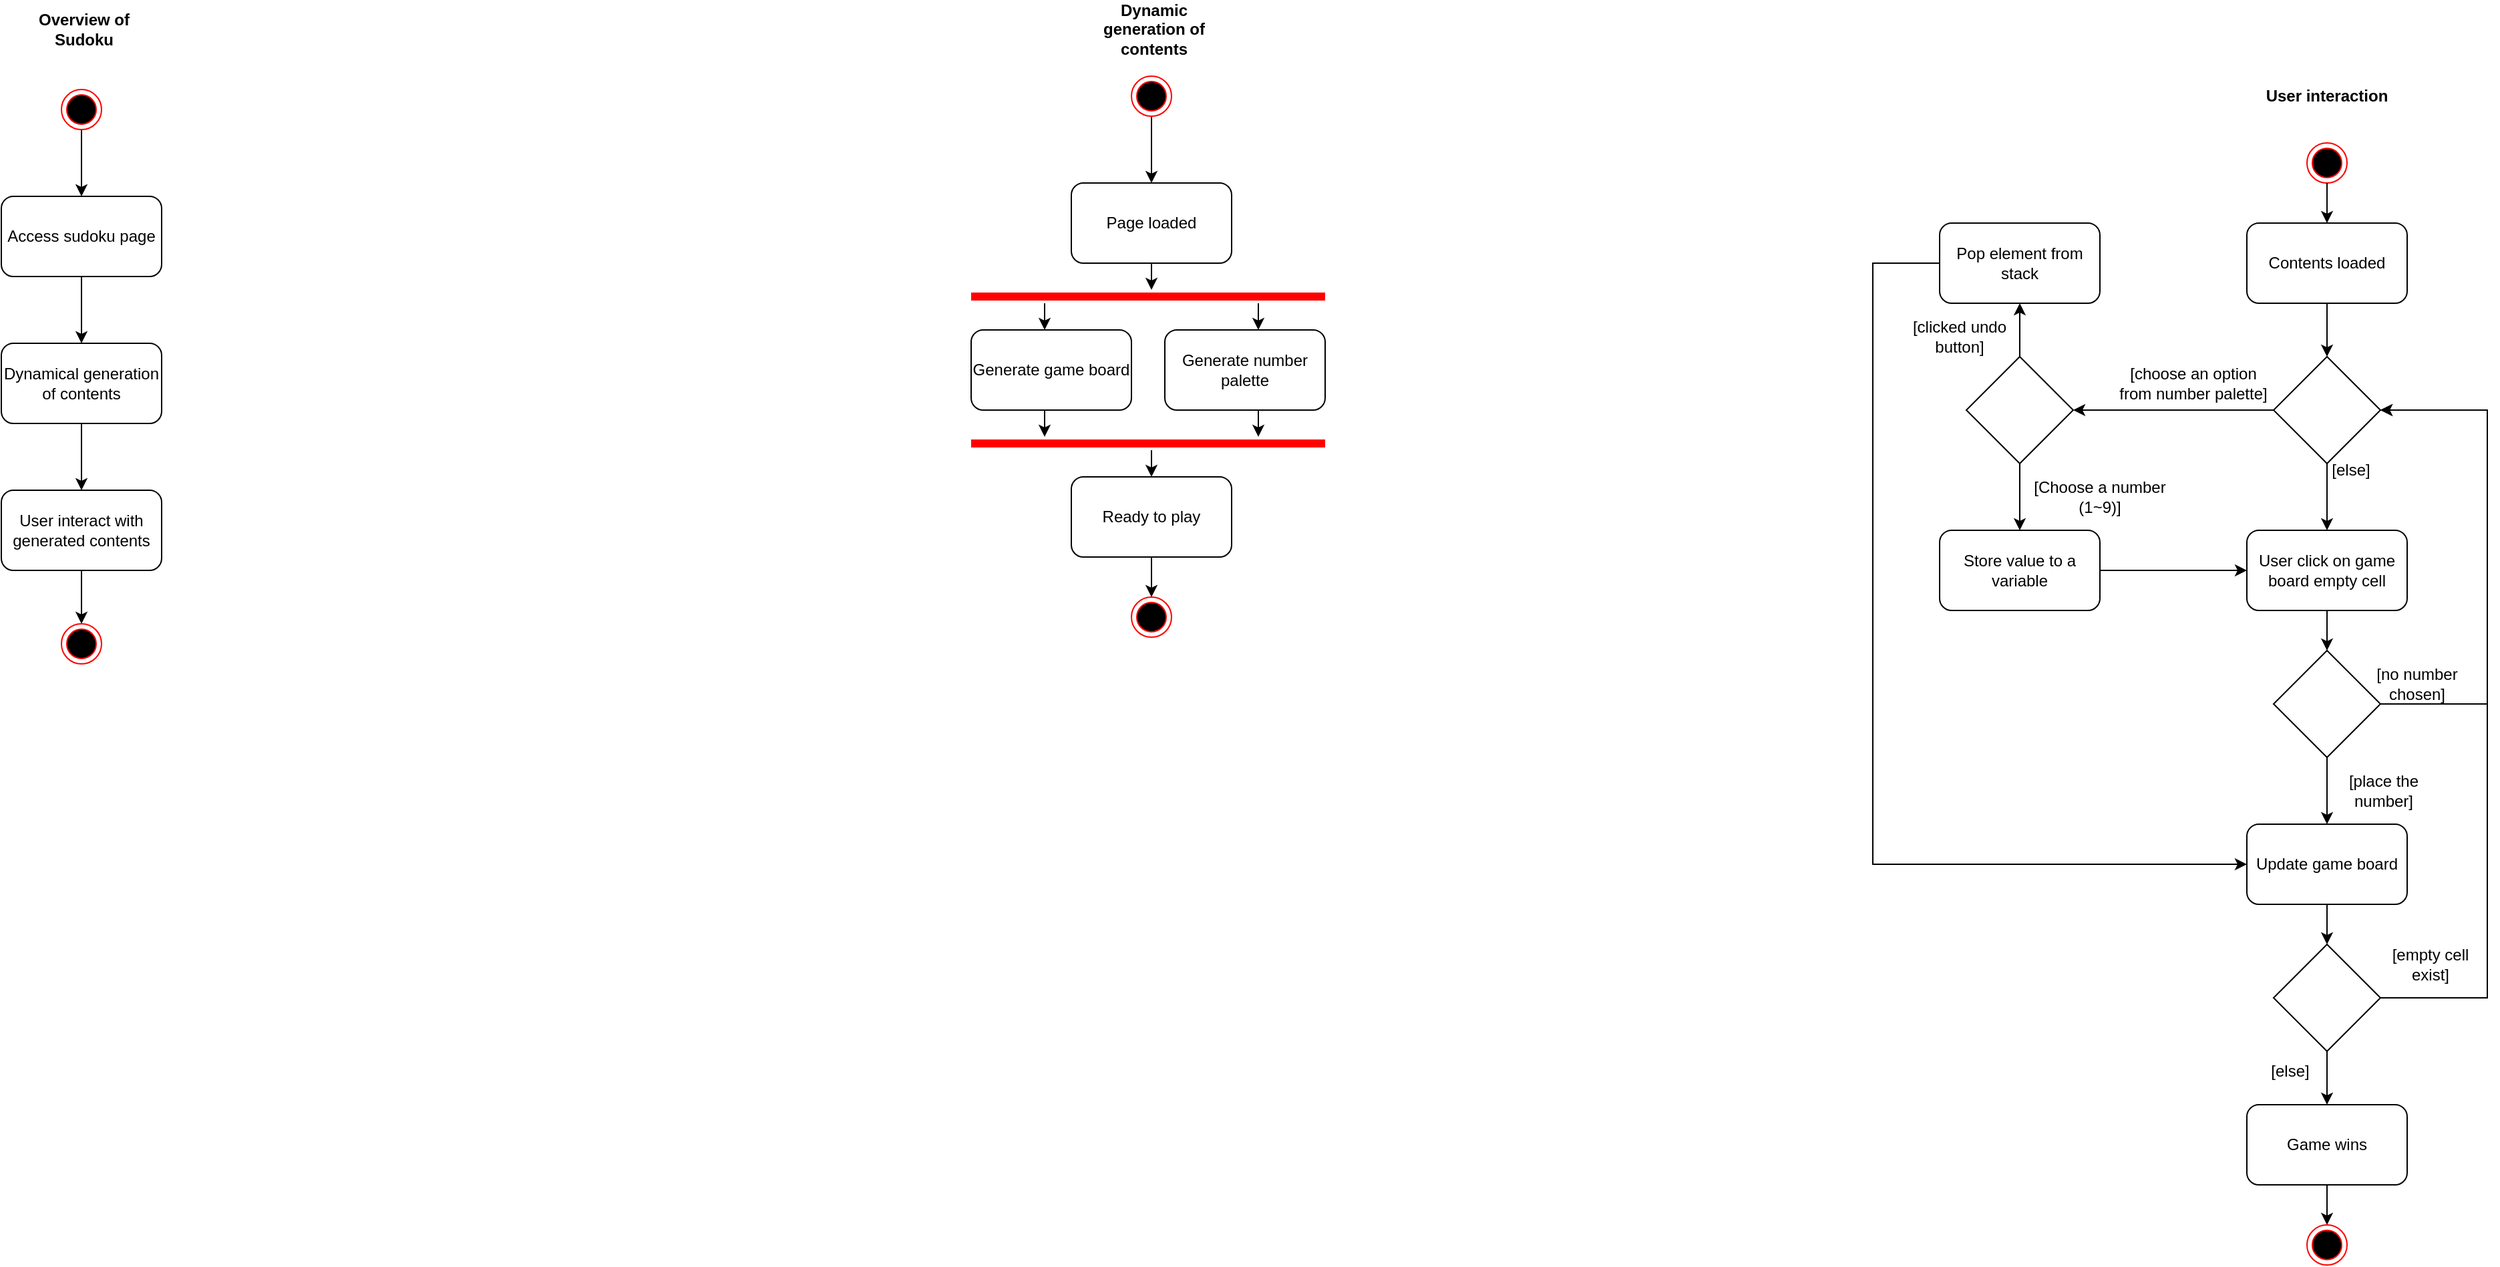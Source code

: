 <mxfile version="20.8.20" type="device"><diagram name="Page-1" id="cnZPMa2VQNSYj-M0jbYW"><mxGraphModel dx="891" dy="438" grid="1" gridSize="10" guides="1" tooltips="1" connect="1" arrows="1" fold="1" page="1" pageScale="1" pageWidth="827" pageHeight="1169" math="0" shadow="0"><root><mxCell id="0"/><mxCell id="1" parent="0"/><mxCell id="0AAjwLFgIa8ixDPN7SY4-5" style="edgeStyle=orthogonalEdgeStyle;rounded=0;orthogonalLoop=1;jettySize=auto;html=1;entryX=0.5;entryY=0;entryDx=0;entryDy=0;" edge="1" parent="1" source="0AAjwLFgIa8ixDPN7SY4-1" target="0AAjwLFgIa8ixDPN7SY4-2"><mxGeometry relative="1" as="geometry"/></mxCell><mxCell id="0AAjwLFgIa8ixDPN7SY4-1" value="" style="ellipse;html=1;shape=endState;fillColor=#000000;strokeColor=#ff0000;" vertex="1" parent="1"><mxGeometry x="384" y="110" width="30" height="30" as="geometry"/></mxCell><mxCell id="0AAjwLFgIa8ixDPN7SY4-6" style="edgeStyle=orthogonalEdgeStyle;rounded=0;orthogonalLoop=1;jettySize=auto;html=1;entryX=0.5;entryY=0;entryDx=0;entryDy=0;" edge="1" parent="1" source="0AAjwLFgIa8ixDPN7SY4-2" target="0AAjwLFgIa8ixDPN7SY4-3"><mxGeometry relative="1" as="geometry"/></mxCell><mxCell id="0AAjwLFgIa8ixDPN7SY4-2" value="Access sudoku page" style="rounded=1;whiteSpace=wrap;html=1;" vertex="1" parent="1"><mxGeometry x="339" y="190" width="120" height="60" as="geometry"/></mxCell><mxCell id="0AAjwLFgIa8ixDPN7SY4-7" style="edgeStyle=orthogonalEdgeStyle;rounded=0;orthogonalLoop=1;jettySize=auto;html=1;entryX=0.5;entryY=0;entryDx=0;entryDy=0;" edge="1" parent="1" source="0AAjwLFgIa8ixDPN7SY4-3" target="0AAjwLFgIa8ixDPN7SY4-4"><mxGeometry relative="1" as="geometry"/></mxCell><mxCell id="0AAjwLFgIa8ixDPN7SY4-3" value="Dynamical generation of contents" style="rounded=1;whiteSpace=wrap;html=1;" vertex="1" parent="1"><mxGeometry x="339" y="300" width="120" height="60" as="geometry"/></mxCell><mxCell id="0AAjwLFgIa8ixDPN7SY4-9" value="" style="edgeStyle=orthogonalEdgeStyle;rounded=0;orthogonalLoop=1;jettySize=auto;html=1;" edge="1" parent="1" source="0AAjwLFgIa8ixDPN7SY4-4" target="0AAjwLFgIa8ixDPN7SY4-8"><mxGeometry relative="1" as="geometry"/></mxCell><mxCell id="0AAjwLFgIa8ixDPN7SY4-4" value="User interact with generated contents" style="rounded=1;whiteSpace=wrap;html=1;" vertex="1" parent="1"><mxGeometry x="339" y="410" width="120" height="60" as="geometry"/></mxCell><mxCell id="0AAjwLFgIa8ixDPN7SY4-8" value="" style="ellipse;html=1;shape=endState;fillColor=#000000;strokeColor=#ff0000;" vertex="1" parent="1"><mxGeometry x="384" y="510" width="30" height="30" as="geometry"/></mxCell><mxCell id="0AAjwLFgIa8ixDPN7SY4-10" value="Overview of Sudoku" style="text;html=1;strokeColor=none;fillColor=none;align=center;verticalAlign=middle;whiteSpace=wrap;rounded=0;fontStyle=1" vertex="1" parent="1"><mxGeometry x="343" y="50" width="116" height="30" as="geometry"/></mxCell><mxCell id="0AAjwLFgIa8ixDPN7SY4-11" style="edgeStyle=orthogonalEdgeStyle;rounded=0;orthogonalLoop=1;jettySize=auto;html=1;entryX=0.5;entryY=0;entryDx=0;entryDy=0;" edge="1" source="0AAjwLFgIa8ixDPN7SY4-12" target="0AAjwLFgIa8ixDPN7SY4-14" parent="1"><mxGeometry relative="1" as="geometry"/></mxCell><mxCell id="0AAjwLFgIa8ixDPN7SY4-12" value="" style="ellipse;html=1;shape=endState;fillColor=#000000;strokeColor=#ff0000;" vertex="1" parent="1"><mxGeometry x="1185" y="100" width="30" height="30" as="geometry"/></mxCell><mxCell id="0AAjwLFgIa8ixDPN7SY4-26" style="edgeStyle=orthogonalEdgeStyle;rounded=0;orthogonalLoop=1;jettySize=auto;html=1;entryX=0.509;entryY=0;entryDx=0;entryDy=0;entryPerimeter=0;" edge="1" parent="1" source="0AAjwLFgIa8ixDPN7SY4-14" target="0AAjwLFgIa8ixDPN7SY4-21"><mxGeometry relative="1" as="geometry"/></mxCell><mxCell id="0AAjwLFgIa8ixDPN7SY4-14" value="Page loaded" style="rounded=1;whiteSpace=wrap;html=1;" vertex="1" parent="1"><mxGeometry x="1140" y="180" width="120" height="60" as="geometry"/></mxCell><mxCell id="0AAjwLFgIa8ixDPN7SY4-20" value="Dynamic generation of contents" style="text;html=1;strokeColor=none;fillColor=none;align=center;verticalAlign=middle;whiteSpace=wrap;rounded=0;fontStyle=1" vertex="1" parent="1"><mxGeometry x="1144" y="50" width="116" height="30" as="geometry"/></mxCell><mxCell id="0AAjwLFgIa8ixDPN7SY4-28" style="edgeStyle=orthogonalEdgeStyle;rounded=0;orthogonalLoop=1;jettySize=auto;html=1;" edge="1" parent="1" source="0AAjwLFgIa8ixDPN7SY4-21" target="0AAjwLFgIa8ixDPN7SY4-23"><mxGeometry relative="1" as="geometry"><Array as="points"><mxPoint x="1120" y="280"/><mxPoint x="1120" y="280"/></Array></mxGeometry></mxCell><mxCell id="0AAjwLFgIa8ixDPN7SY4-29" style="edgeStyle=orthogonalEdgeStyle;rounded=0;orthogonalLoop=1;jettySize=auto;html=1;" edge="1" parent="1" source="0AAjwLFgIa8ixDPN7SY4-21" target="0AAjwLFgIa8ixDPN7SY4-24"><mxGeometry relative="1" as="geometry"><Array as="points"><mxPoint x="1280" y="280"/><mxPoint x="1280" y="280"/></Array></mxGeometry></mxCell><mxCell id="0AAjwLFgIa8ixDPN7SY4-21" value="" style="shape=line;html=1;strokeWidth=6;strokeColor=#ff0000;" vertex="1" parent="1"><mxGeometry x="1065" y="260" width="265" height="10" as="geometry"/></mxCell><mxCell id="0AAjwLFgIa8ixDPN7SY4-23" value="Generate game board" style="rounded=1;whiteSpace=wrap;html=1;" vertex="1" parent="1"><mxGeometry x="1065" y="290" width="120" height="60" as="geometry"/></mxCell><mxCell id="0AAjwLFgIa8ixDPN7SY4-24" value="Generate number palette" style="rounded=1;whiteSpace=wrap;html=1;" vertex="1" parent="1"><mxGeometry x="1210" y="290" width="120" height="60" as="geometry"/></mxCell><mxCell id="0AAjwLFgIa8ixDPN7SY4-31" style="edgeStyle=orthogonalEdgeStyle;rounded=0;orthogonalLoop=1;jettySize=auto;html=1;startArrow=classic;startFill=1;endArrow=none;endFill=0;" edge="1" parent="1" source="0AAjwLFgIa8ixDPN7SY4-30" target="0AAjwLFgIa8ixDPN7SY4-23"><mxGeometry relative="1" as="geometry"><Array as="points"><mxPoint x="1120" y="360"/><mxPoint x="1120" y="360"/></Array></mxGeometry></mxCell><mxCell id="0AAjwLFgIa8ixDPN7SY4-33" style="edgeStyle=orthogonalEdgeStyle;rounded=0;orthogonalLoop=1;jettySize=auto;html=1;startArrow=classic;startFill=1;endArrow=none;endFill=0;" edge="1" parent="1" source="0AAjwLFgIa8ixDPN7SY4-30" target="0AAjwLFgIa8ixDPN7SY4-24"><mxGeometry relative="1" as="geometry"><Array as="points"><mxPoint x="1280" y="360"/><mxPoint x="1280" y="360"/></Array></mxGeometry></mxCell><mxCell id="0AAjwLFgIa8ixDPN7SY4-30" value="" style="shape=line;html=1;strokeWidth=6;strokeColor=#ff0000;" vertex="1" parent="1"><mxGeometry x="1065" y="370" width="265" height="10" as="geometry"/></mxCell><mxCell id="0AAjwLFgIa8ixDPN7SY4-37" style="edgeStyle=orthogonalEdgeStyle;rounded=0;orthogonalLoop=1;jettySize=auto;html=1;entryX=0.509;entryY=1;entryDx=0;entryDy=0;entryPerimeter=0;startArrow=classic;startFill=1;endArrow=none;endFill=0;" edge="1" parent="1" source="0AAjwLFgIa8ixDPN7SY4-34" target="0AAjwLFgIa8ixDPN7SY4-30"><mxGeometry relative="1" as="geometry"/></mxCell><mxCell id="0AAjwLFgIa8ixDPN7SY4-34" value="Ready to play" style="rounded=1;whiteSpace=wrap;html=1;" vertex="1" parent="1"><mxGeometry x="1140" y="400" width="120" height="60" as="geometry"/></mxCell><mxCell id="0AAjwLFgIa8ixDPN7SY4-40" style="edgeStyle=orthogonalEdgeStyle;rounded=0;orthogonalLoop=1;jettySize=auto;html=1;entryX=0.5;entryY=1;entryDx=0;entryDy=0;startArrow=classic;startFill=1;endArrow=none;endFill=0;" edge="1" parent="1" source="0AAjwLFgIa8ixDPN7SY4-38" target="0AAjwLFgIa8ixDPN7SY4-34"><mxGeometry relative="1" as="geometry"/></mxCell><mxCell id="0AAjwLFgIa8ixDPN7SY4-38" value="" style="ellipse;html=1;shape=endState;fillColor=#000000;strokeColor=#ff0000;" vertex="1" parent="1"><mxGeometry x="1185" y="490" width="30" height="30" as="geometry"/></mxCell><mxCell id="0AAjwLFgIa8ixDPN7SY4-60" value="" style="ellipse;html=1;shape=endState;fillColor=#000000;strokeColor=#ff0000;" vertex="1" parent="1"><mxGeometry x="2065" y="150" width="30" height="30" as="geometry"/></mxCell><mxCell id="0AAjwLFgIa8ixDPN7SY4-61" value="User interaction" style="text;html=1;strokeColor=none;fillColor=none;align=center;verticalAlign=middle;whiteSpace=wrap;rounded=0;fontStyle=1" vertex="1" parent="1"><mxGeometry x="2022" y="100" width="116" height="30" as="geometry"/></mxCell><mxCell id="0AAjwLFgIa8ixDPN7SY4-65" style="edgeStyle=orthogonalEdgeStyle;rounded=0;orthogonalLoop=1;jettySize=auto;html=1;startArrow=classic;startFill=1;endArrow=none;endFill=0;" edge="1" parent="1" source="0AAjwLFgIa8ixDPN7SY4-62" target="0AAjwLFgIa8ixDPN7SY4-60"><mxGeometry relative="1" as="geometry"/></mxCell><mxCell id="0AAjwLFgIa8ixDPN7SY4-68" style="edgeStyle=orthogonalEdgeStyle;rounded=0;orthogonalLoop=1;jettySize=auto;html=1;startArrow=none;startFill=0;endArrow=classic;endFill=1;" edge="1" parent="1" source="0AAjwLFgIa8ixDPN7SY4-62" target="0AAjwLFgIa8ixDPN7SY4-67"><mxGeometry relative="1" as="geometry"/></mxCell><mxCell id="0AAjwLFgIa8ixDPN7SY4-62" value="Contents loaded" style="rounded=1;whiteSpace=wrap;html=1;" vertex="1" parent="1"><mxGeometry x="2020" y="210" width="120" height="60" as="geometry"/></mxCell><mxCell id="0AAjwLFgIa8ixDPN7SY4-71" style="edgeStyle=orthogonalEdgeStyle;rounded=0;orthogonalLoop=1;jettySize=auto;html=1;entryX=0.5;entryY=0;entryDx=0;entryDy=0;startArrow=none;startFill=0;endArrow=classic;endFill=1;" edge="1" parent="1" source="0AAjwLFgIa8ixDPN7SY4-67" target="0AAjwLFgIa8ixDPN7SY4-69"><mxGeometry relative="1" as="geometry"/></mxCell><mxCell id="0AAjwLFgIa8ixDPN7SY4-73" style="edgeStyle=orthogonalEdgeStyle;rounded=0;orthogonalLoop=1;jettySize=auto;html=1;startArrow=none;startFill=0;endArrow=classic;endFill=1;" edge="1" parent="1" source="0AAjwLFgIa8ixDPN7SY4-67"><mxGeometry relative="1" as="geometry"><mxPoint x="1890" y="350" as="targetPoint"/></mxGeometry></mxCell><mxCell id="0AAjwLFgIa8ixDPN7SY4-67" value="" style="rhombus;whiteSpace=wrap;html=1;" vertex="1" parent="1"><mxGeometry x="2040" y="310" width="80" height="80" as="geometry"/></mxCell><mxCell id="0AAjwLFgIa8ixDPN7SY4-83" style="edgeStyle=orthogonalEdgeStyle;rounded=0;orthogonalLoop=1;jettySize=auto;html=1;startArrow=none;startFill=0;endArrow=classic;endFill=1;" edge="1" parent="1" source="0AAjwLFgIa8ixDPN7SY4-69" target="0AAjwLFgIa8ixDPN7SY4-82"><mxGeometry relative="1" as="geometry"/></mxCell><mxCell id="0AAjwLFgIa8ixDPN7SY4-69" value="User click on game board empty cell" style="rounded=1;whiteSpace=wrap;html=1;" vertex="1" parent="1"><mxGeometry x="2020" y="440" width="120" height="60" as="geometry"/></mxCell><mxCell id="0AAjwLFgIa8ixDPN7SY4-74" value="[choose an option from number palette]" style="text;html=1;strokeColor=none;fillColor=none;align=center;verticalAlign=middle;whiteSpace=wrap;rounded=0;" vertex="1" parent="1"><mxGeometry x="1920" y="315" width="120" height="30" as="geometry"/></mxCell><mxCell id="0AAjwLFgIa8ixDPN7SY4-77" style="edgeStyle=orthogonalEdgeStyle;rounded=0;orthogonalLoop=1;jettySize=auto;html=1;startArrow=none;startFill=0;endArrow=classic;endFill=1;" edge="1" parent="1" source="0AAjwLFgIa8ixDPN7SY4-75" target="0AAjwLFgIa8ixDPN7SY4-76"><mxGeometry relative="1" as="geometry"/></mxCell><mxCell id="0AAjwLFgIa8ixDPN7SY4-80" style="edgeStyle=orthogonalEdgeStyle;rounded=0;orthogonalLoop=1;jettySize=auto;html=1;startArrow=none;startFill=0;endArrow=classic;endFill=1;" edge="1" parent="1" source="0AAjwLFgIa8ixDPN7SY4-75" target="0AAjwLFgIa8ixDPN7SY4-79"><mxGeometry relative="1" as="geometry"/></mxCell><mxCell id="0AAjwLFgIa8ixDPN7SY4-75" value="" style="rhombus;whiteSpace=wrap;html=1;" vertex="1" parent="1"><mxGeometry x="1810" y="310" width="80" height="80" as="geometry"/></mxCell><mxCell id="0AAjwLFgIa8ixDPN7SY4-78" style="edgeStyle=orthogonalEdgeStyle;rounded=0;orthogonalLoop=1;jettySize=auto;html=1;startArrow=none;startFill=0;endArrow=classic;endFill=1;" edge="1" parent="1" source="0AAjwLFgIa8ixDPN7SY4-76" target="0AAjwLFgIa8ixDPN7SY4-69"><mxGeometry relative="1" as="geometry"/></mxCell><mxCell id="0AAjwLFgIa8ixDPN7SY4-76" value="Store value to a variable" style="rounded=1;whiteSpace=wrap;html=1;" vertex="1" parent="1"><mxGeometry x="1790" y="440" width="120" height="60" as="geometry"/></mxCell><mxCell id="0AAjwLFgIa8ixDPN7SY4-88" style="edgeStyle=orthogonalEdgeStyle;rounded=0;orthogonalLoop=1;jettySize=auto;html=1;startArrow=none;startFill=0;endArrow=classic;endFill=1;" edge="1" parent="1" source="0AAjwLFgIa8ixDPN7SY4-79" target="0AAjwLFgIa8ixDPN7SY4-81"><mxGeometry relative="1" as="geometry"><Array as="points"><mxPoint x="1740" y="240"/><mxPoint x="1740" y="690"/></Array></mxGeometry></mxCell><mxCell id="0AAjwLFgIa8ixDPN7SY4-79" value="Pop element from stack" style="rounded=1;whiteSpace=wrap;html=1;" vertex="1" parent="1"><mxGeometry x="1790" y="210" width="120" height="60" as="geometry"/></mxCell><mxCell id="0AAjwLFgIa8ixDPN7SY4-92" style="edgeStyle=orthogonalEdgeStyle;rounded=0;orthogonalLoop=1;jettySize=auto;html=1;startArrow=none;startFill=0;endArrow=classic;endFill=1;" edge="1" parent="1" source="0AAjwLFgIa8ixDPN7SY4-81" target="0AAjwLFgIa8ixDPN7SY4-91"><mxGeometry relative="1" as="geometry"/></mxCell><mxCell id="0AAjwLFgIa8ixDPN7SY4-81" value="Update game board" style="rounded=1;whiteSpace=wrap;html=1;" vertex="1" parent="1"><mxGeometry x="2020" y="660" width="120" height="60" as="geometry"/></mxCell><mxCell id="0AAjwLFgIa8ixDPN7SY4-84" style="edgeStyle=orthogonalEdgeStyle;rounded=0;orthogonalLoop=1;jettySize=auto;html=1;startArrow=none;startFill=0;endArrow=classic;endFill=1;" edge="1" parent="1" source="0AAjwLFgIa8ixDPN7SY4-82" target="0AAjwLFgIa8ixDPN7SY4-81"><mxGeometry relative="1" as="geometry"/></mxCell><mxCell id="0AAjwLFgIa8ixDPN7SY4-86" style="edgeStyle=orthogonalEdgeStyle;rounded=0;orthogonalLoop=1;jettySize=auto;html=1;startArrow=none;startFill=0;endArrow=classic;endFill=1;" edge="1" parent="1" source="0AAjwLFgIa8ixDPN7SY4-82" target="0AAjwLFgIa8ixDPN7SY4-67"><mxGeometry relative="1" as="geometry"><Array as="points"><mxPoint x="2200" y="570"/><mxPoint x="2200" y="350"/></Array></mxGeometry></mxCell><mxCell id="0AAjwLFgIa8ixDPN7SY4-82" value="" style="rhombus;whiteSpace=wrap;html=1;" vertex="1" parent="1"><mxGeometry x="2040" y="530" width="80" height="80" as="geometry"/></mxCell><mxCell id="0AAjwLFgIa8ixDPN7SY4-85" value="[place the number]" style="text;html=1;strokeColor=none;fillColor=none;align=center;verticalAlign=middle;whiteSpace=wrap;rounded=0;" vertex="1" parent="1"><mxGeometry x="2080" y="620" width="85" height="30" as="geometry"/></mxCell><mxCell id="0AAjwLFgIa8ixDPN7SY4-87" value="[no number chosen]" style="text;html=1;strokeColor=none;fillColor=none;align=center;verticalAlign=middle;whiteSpace=wrap;rounded=0;" vertex="1" parent="1"><mxGeometry x="2110" y="540" width="75" height="30" as="geometry"/></mxCell><mxCell id="0AAjwLFgIa8ixDPN7SY4-89" value="[Choose a number (1~9)]" style="text;html=1;strokeColor=none;fillColor=none;align=center;verticalAlign=middle;whiteSpace=wrap;rounded=0;" vertex="1" parent="1"><mxGeometry x="1850" y="400" width="120" height="30" as="geometry"/></mxCell><mxCell id="0AAjwLFgIa8ixDPN7SY4-90" value="[clicked undo button]" style="text;html=1;strokeColor=none;fillColor=none;align=center;verticalAlign=middle;whiteSpace=wrap;rounded=0;" vertex="1" parent="1"><mxGeometry x="1750" y="280" width="110" height="30" as="geometry"/></mxCell><mxCell id="0AAjwLFgIa8ixDPN7SY4-94" style="edgeStyle=orthogonalEdgeStyle;rounded=0;orthogonalLoop=1;jettySize=auto;html=1;startArrow=none;startFill=0;endArrow=classic;endFill=1;" edge="1" parent="1" source="0AAjwLFgIa8ixDPN7SY4-91" target="0AAjwLFgIa8ixDPN7SY4-93"><mxGeometry relative="1" as="geometry"/></mxCell><mxCell id="0AAjwLFgIa8ixDPN7SY4-97" style="edgeStyle=orthogonalEdgeStyle;rounded=0;orthogonalLoop=1;jettySize=auto;html=1;startArrow=none;startFill=0;endArrow=classic;endFill=1;" edge="1" parent="1" source="0AAjwLFgIa8ixDPN7SY4-91" target="0AAjwLFgIa8ixDPN7SY4-67"><mxGeometry relative="1" as="geometry"><Array as="points"><mxPoint x="2200" y="790"/><mxPoint x="2200" y="350"/></Array></mxGeometry></mxCell><mxCell id="0AAjwLFgIa8ixDPN7SY4-91" value="" style="rhombus;whiteSpace=wrap;html=1;" vertex="1" parent="1"><mxGeometry x="2040" y="750" width="80" height="80" as="geometry"/></mxCell><mxCell id="0AAjwLFgIa8ixDPN7SY4-99" style="edgeStyle=orthogonalEdgeStyle;rounded=0;orthogonalLoop=1;jettySize=auto;html=1;startArrow=none;startFill=0;endArrow=classic;endFill=1;" edge="1" parent="1" source="0AAjwLFgIa8ixDPN7SY4-93" target="0AAjwLFgIa8ixDPN7SY4-98"><mxGeometry relative="1" as="geometry"/></mxCell><mxCell id="0AAjwLFgIa8ixDPN7SY4-93" value="Game wins" style="rounded=1;whiteSpace=wrap;html=1;" vertex="1" parent="1"><mxGeometry x="2020" y="870" width="120" height="60" as="geometry"/></mxCell><mxCell id="0AAjwLFgIa8ixDPN7SY4-95" value="[empty cell exist]" style="text;html=1;strokeColor=none;fillColor=none;align=center;verticalAlign=middle;whiteSpace=wrap;rounded=0;" vertex="1" parent="1"><mxGeometry x="2115" y="750" width="85" height="30" as="geometry"/></mxCell><mxCell id="0AAjwLFgIa8ixDPN7SY4-96" value="[else]" style="text;html=1;strokeColor=none;fillColor=none;align=center;verticalAlign=middle;whiteSpace=wrap;rounded=0;" vertex="1" parent="1"><mxGeometry x="2010" y="830" width="85" height="30" as="geometry"/></mxCell><mxCell id="0AAjwLFgIa8ixDPN7SY4-98" value="" style="ellipse;html=1;shape=endState;fillColor=#000000;strokeColor=#ff0000;" vertex="1" parent="1"><mxGeometry x="2065" y="960" width="30" height="30" as="geometry"/></mxCell><mxCell id="0AAjwLFgIa8ixDPN7SY4-100" value="[else]" style="text;html=1;strokeColor=none;fillColor=none;align=center;verticalAlign=middle;whiteSpace=wrap;rounded=0;" vertex="1" parent="1"><mxGeometry x="2068" y="380" width="60" height="30" as="geometry"/></mxCell></root></mxGraphModel></diagram></mxfile>